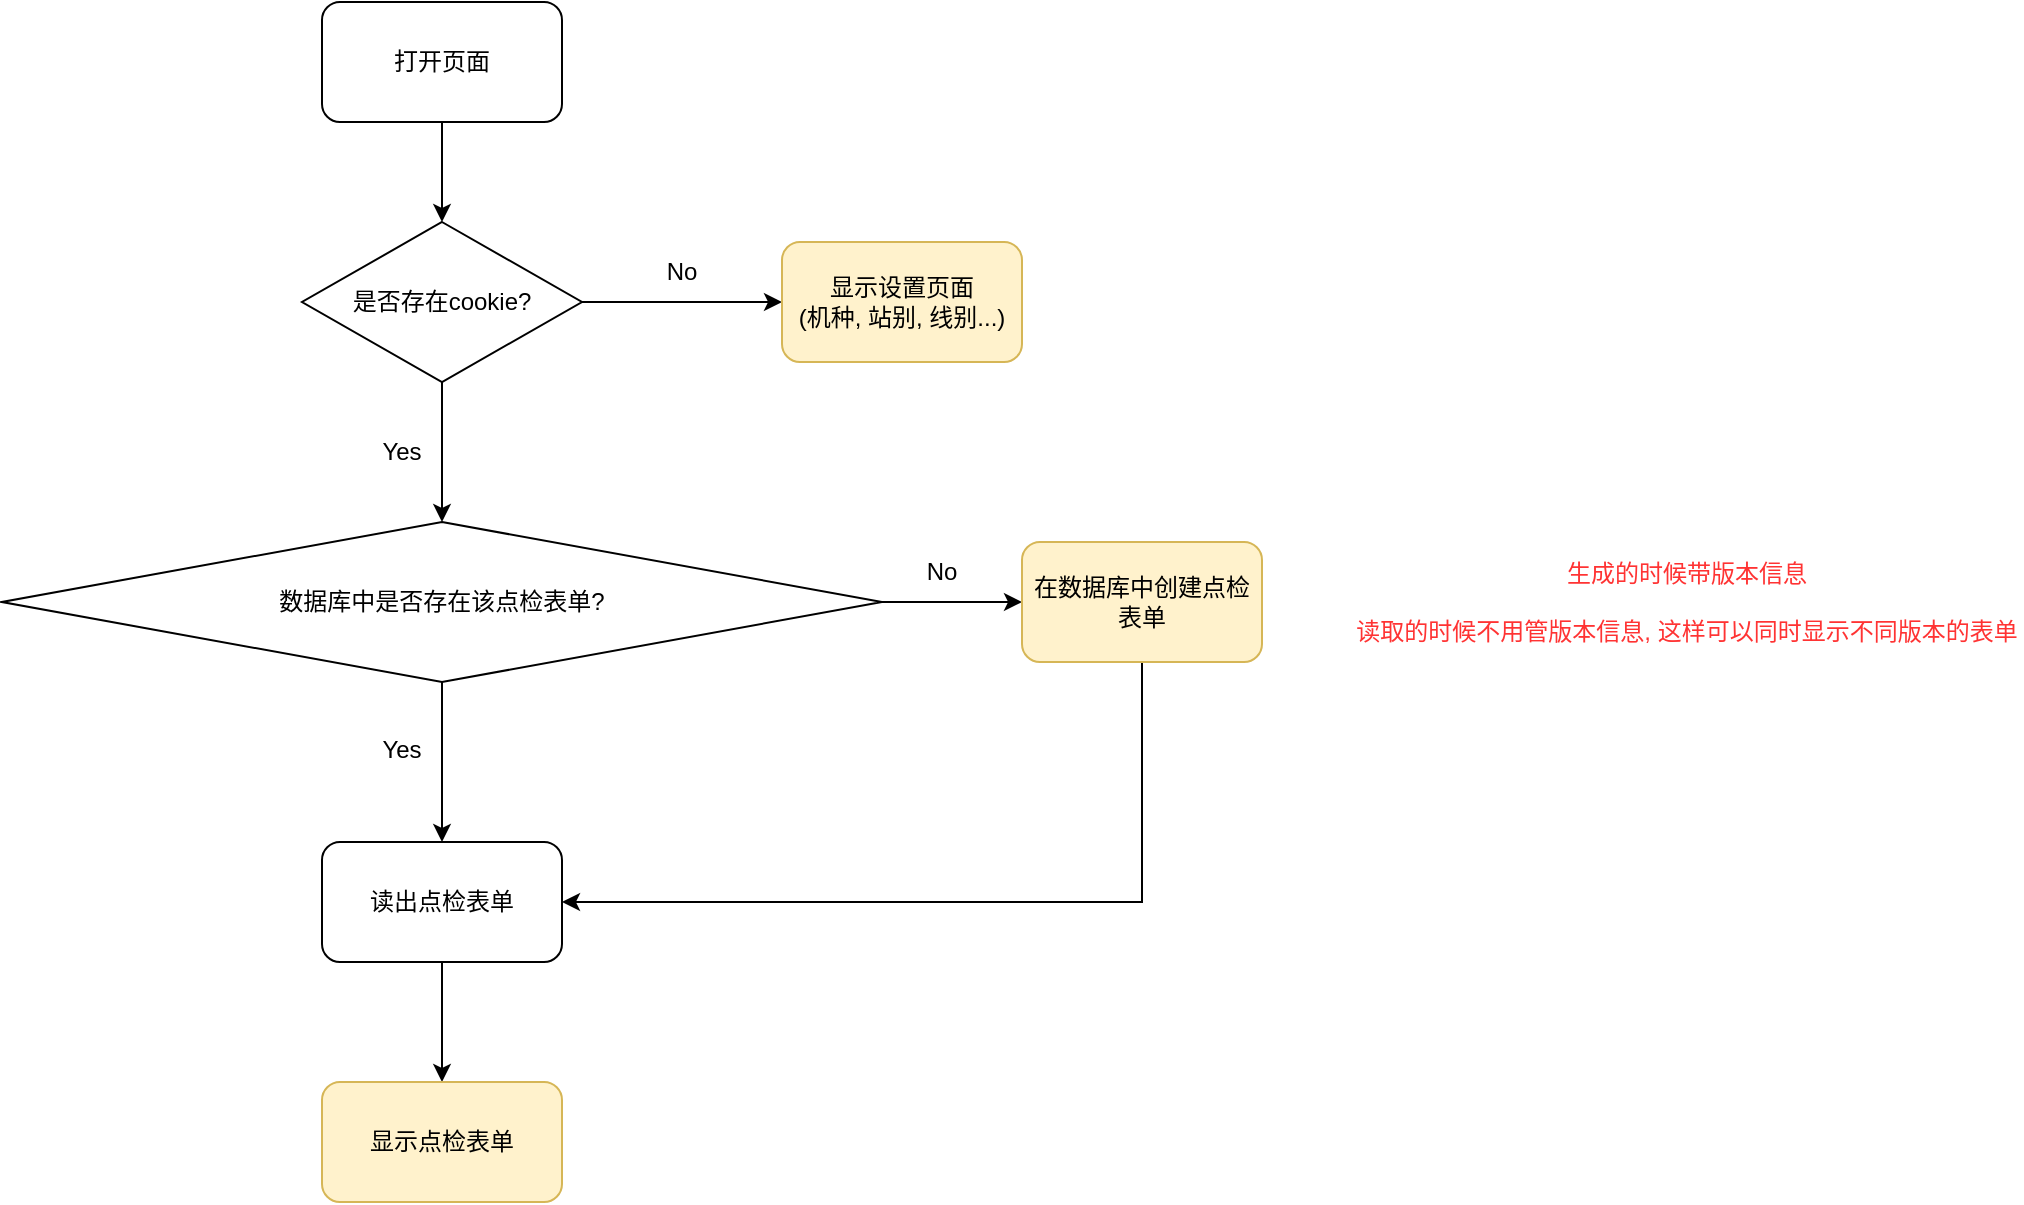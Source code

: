 <mxfile version="21.7.1" type="github">
  <diagram name="Page-1" id="lvIZGLVvvXv1vzoryOAr">
    <mxGraphModel dx="2603" dy="796" grid="1" gridSize="10" guides="1" tooltips="1" connect="1" arrows="1" fold="1" page="1" pageScale="1" pageWidth="1169" pageHeight="827" math="0" shadow="0">
      <root>
        <mxCell id="0" />
        <mxCell id="1" parent="0" />
        <mxCell id="wgirAUOfnIujtbKJszdd-9" style="edgeStyle=orthogonalEdgeStyle;rounded=0;orthogonalLoop=1;jettySize=auto;html=1;" edge="1" parent="1" source="Z2J0OxNcFGcU3QeDca0X-1" target="Z2J0OxNcFGcU3QeDca0X-4">
          <mxGeometry relative="1" as="geometry" />
        </mxCell>
        <mxCell id="wgirAUOfnIujtbKJszdd-11" style="edgeStyle=orthogonalEdgeStyle;rounded=0;orthogonalLoop=1;jettySize=auto;html=1;entryX=0;entryY=0.5;entryDx=0;entryDy=0;" edge="1" parent="1" source="Z2J0OxNcFGcU3QeDca0X-1" target="Z2J0OxNcFGcU3QeDca0X-2">
          <mxGeometry relative="1" as="geometry" />
        </mxCell>
        <mxCell id="Z2J0OxNcFGcU3QeDca0X-1" value="数据库中是否存在该点检表单?" style="rhombus;whiteSpace=wrap;html=1;" parent="1" vertex="1">
          <mxGeometry x="-120" y="300" width="440" height="80" as="geometry" />
        </mxCell>
        <mxCell id="wgirAUOfnIujtbKJszdd-12" style="edgeStyle=orthogonalEdgeStyle;rounded=0;orthogonalLoop=1;jettySize=auto;html=1;entryX=1;entryY=0.5;entryDx=0;entryDy=0;" edge="1" parent="1" source="Z2J0OxNcFGcU3QeDca0X-2" target="Z2J0OxNcFGcU3QeDca0X-4">
          <mxGeometry relative="1" as="geometry">
            <Array as="points">
              <mxPoint x="450" y="490" />
            </Array>
          </mxGeometry>
        </mxCell>
        <mxCell id="Z2J0OxNcFGcU3QeDca0X-2" value="在数据库中创建点检表单" style="rounded=1;whiteSpace=wrap;html=1;fillColor=#fff2cc;strokeColor=#d6b656;" parent="1" vertex="1">
          <mxGeometry x="390" y="310" width="120" height="60" as="geometry" />
        </mxCell>
        <mxCell id="wgirAUOfnIujtbKJszdd-10" style="edgeStyle=orthogonalEdgeStyle;rounded=0;orthogonalLoop=1;jettySize=auto;html=1;entryX=0.5;entryY=0;entryDx=0;entryDy=0;" edge="1" parent="1" source="Z2J0OxNcFGcU3QeDca0X-4" target="Z2J0OxNcFGcU3QeDca0X-9">
          <mxGeometry relative="1" as="geometry" />
        </mxCell>
        <mxCell id="Z2J0OxNcFGcU3QeDca0X-4" value="读出点检表单" style="rounded=1;whiteSpace=wrap;html=1;" parent="1" vertex="1">
          <mxGeometry x="40" y="460" width="120" height="60" as="geometry" />
        </mxCell>
        <mxCell id="Z2J0OxNcFGcU3QeDca0X-5" value="No" style="text;html=1;strokeColor=none;fillColor=none;align=center;verticalAlign=middle;whiteSpace=wrap;rounded=0;" parent="1" vertex="1">
          <mxGeometry x="320" y="310" width="60" height="30" as="geometry" />
        </mxCell>
        <mxCell id="Z2J0OxNcFGcU3QeDca0X-6" value="Yes" style="text;html=1;strokeColor=none;fillColor=none;align=center;verticalAlign=middle;whiteSpace=wrap;rounded=0;" parent="1" vertex="1">
          <mxGeometry x="50" y="399" width="60" height="30" as="geometry" />
        </mxCell>
        <mxCell id="Z2J0OxNcFGcU3QeDca0X-9" value="显示点检表单" style="rounded=1;whiteSpace=wrap;html=1;fillColor=#fff2cc;strokeColor=#d6b656;" parent="1" vertex="1">
          <mxGeometry x="40" y="580" width="120" height="60" as="geometry" />
        </mxCell>
        <mxCell id="wgirAUOfnIujtbKJszdd-3" style="edgeStyle=orthogonalEdgeStyle;rounded=0;orthogonalLoop=1;jettySize=auto;html=1;entryX=0.5;entryY=0;entryDx=0;entryDy=0;" edge="1" parent="1" source="wgirAUOfnIujtbKJszdd-1" target="wgirAUOfnIujtbKJszdd-2">
          <mxGeometry relative="1" as="geometry" />
        </mxCell>
        <mxCell id="wgirAUOfnIujtbKJszdd-1" value="打开页面" style="rounded=1;whiteSpace=wrap;html=1;" vertex="1" parent="1">
          <mxGeometry x="40" y="40" width="120" height="60" as="geometry" />
        </mxCell>
        <mxCell id="wgirAUOfnIujtbKJszdd-4" style="edgeStyle=orthogonalEdgeStyle;rounded=0;orthogonalLoop=1;jettySize=auto;html=1;entryX=0.5;entryY=0;entryDx=0;entryDy=0;" edge="1" parent="1" source="wgirAUOfnIujtbKJszdd-2" target="Z2J0OxNcFGcU3QeDca0X-1">
          <mxGeometry relative="1" as="geometry" />
        </mxCell>
        <mxCell id="wgirAUOfnIujtbKJszdd-8" style="edgeStyle=orthogonalEdgeStyle;rounded=0;orthogonalLoop=1;jettySize=auto;html=1;" edge="1" parent="1" source="wgirAUOfnIujtbKJszdd-2" target="wgirAUOfnIujtbKJszdd-7">
          <mxGeometry relative="1" as="geometry" />
        </mxCell>
        <mxCell id="wgirAUOfnIujtbKJszdd-2" value="是否存在cookie?" style="rhombus;whiteSpace=wrap;html=1;" vertex="1" parent="1">
          <mxGeometry x="30" y="150" width="140" height="80" as="geometry" />
        </mxCell>
        <mxCell id="wgirAUOfnIujtbKJszdd-5" value="Yes" style="text;html=1;strokeColor=none;fillColor=none;align=center;verticalAlign=middle;whiteSpace=wrap;rounded=0;" vertex="1" parent="1">
          <mxGeometry x="50" y="250" width="60" height="30" as="geometry" />
        </mxCell>
        <mxCell id="wgirAUOfnIujtbKJszdd-6" value="No" style="text;html=1;strokeColor=none;fillColor=none;align=center;verticalAlign=middle;whiteSpace=wrap;rounded=0;" vertex="1" parent="1">
          <mxGeometry x="190" y="160" width="60" height="30" as="geometry" />
        </mxCell>
        <mxCell id="wgirAUOfnIujtbKJszdd-7" value="显示设置页面&lt;br&gt;(机种,&amp;nbsp;站别,&amp;nbsp;线别...)" style="rounded=1;whiteSpace=wrap;html=1;fillColor=#fff2cc;strokeColor=#d6b656;" vertex="1" parent="1">
          <mxGeometry x="270" y="160" width="120" height="60" as="geometry" />
        </mxCell>
        <mxCell id="KzqAaI5GSfQP1Tt20zEa-1" value="生成的时候带版本信息&lt;br&gt;&lt;br&gt;读取的时候不用管版本信息,&amp;nbsp;这样可以同时显示不同版本的表单" style="text;html=1;align=center;verticalAlign=middle;whiteSpace=wrap;rounded=0;fontColor=#FF3333;" vertex="1" parent="1">
          <mxGeometry x="555" y="320" width="335" height="40" as="geometry" />
        </mxCell>
      </root>
    </mxGraphModel>
  </diagram>
</mxfile>
